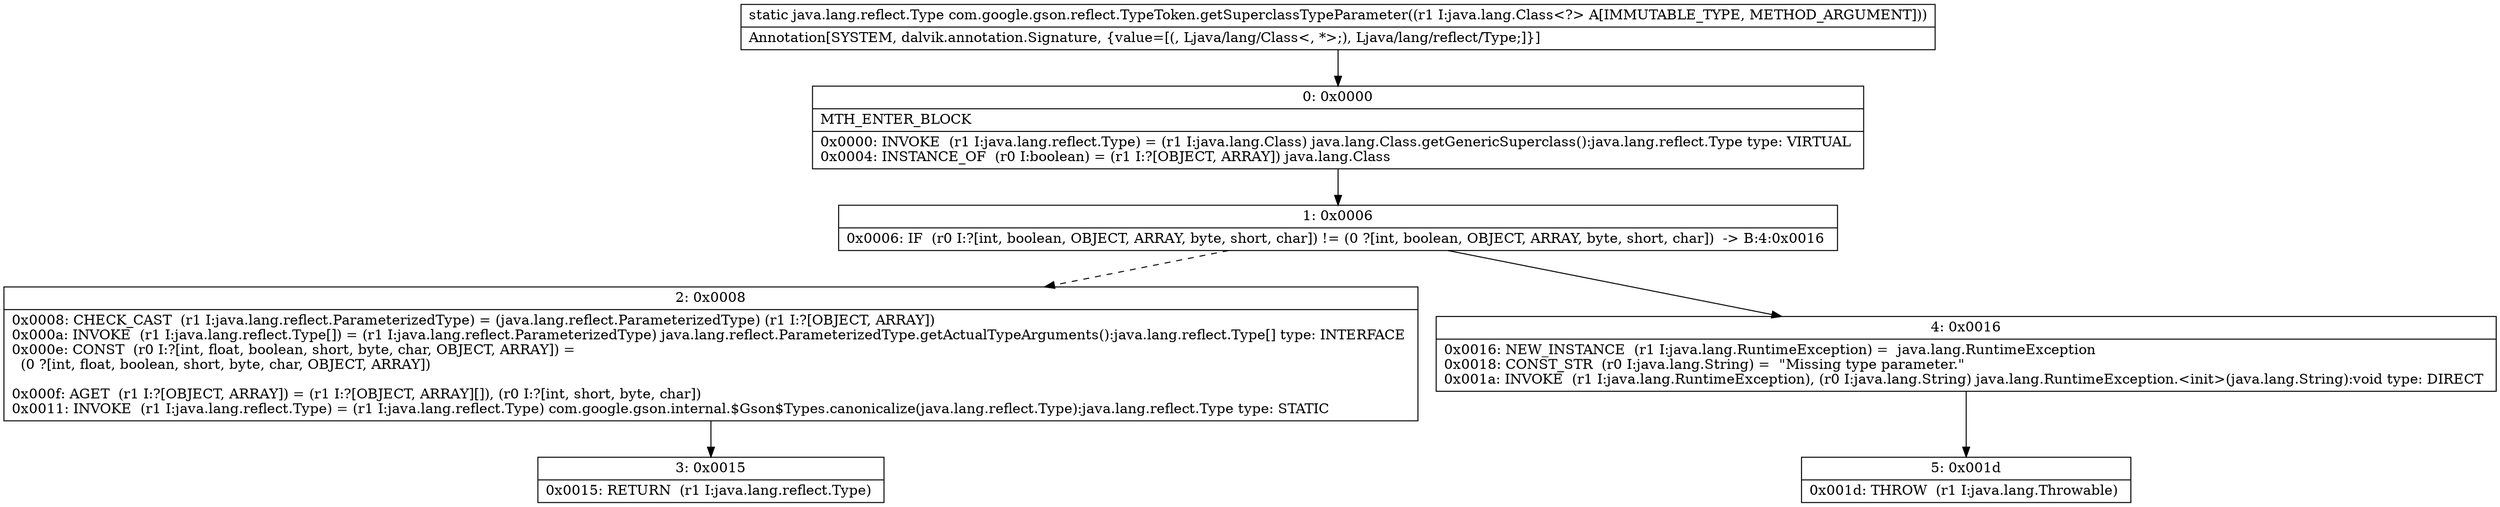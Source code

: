 digraph "CFG forcom.google.gson.reflect.TypeToken.getSuperclassTypeParameter(Ljava\/lang\/Class;)Ljava\/lang\/reflect\/Type;" {
Node_0 [shape=record,label="{0\:\ 0x0000|MTH_ENTER_BLOCK\l|0x0000: INVOKE  (r1 I:java.lang.reflect.Type) = (r1 I:java.lang.Class) java.lang.Class.getGenericSuperclass():java.lang.reflect.Type type: VIRTUAL \l0x0004: INSTANCE_OF  (r0 I:boolean) = (r1 I:?[OBJECT, ARRAY]) java.lang.Class \l}"];
Node_1 [shape=record,label="{1\:\ 0x0006|0x0006: IF  (r0 I:?[int, boolean, OBJECT, ARRAY, byte, short, char]) != (0 ?[int, boolean, OBJECT, ARRAY, byte, short, char])  \-\> B:4:0x0016 \l}"];
Node_2 [shape=record,label="{2\:\ 0x0008|0x0008: CHECK_CAST  (r1 I:java.lang.reflect.ParameterizedType) = (java.lang.reflect.ParameterizedType) (r1 I:?[OBJECT, ARRAY]) \l0x000a: INVOKE  (r1 I:java.lang.reflect.Type[]) = (r1 I:java.lang.reflect.ParameterizedType) java.lang.reflect.ParameterizedType.getActualTypeArguments():java.lang.reflect.Type[] type: INTERFACE \l0x000e: CONST  (r0 I:?[int, float, boolean, short, byte, char, OBJECT, ARRAY]) = \l  (0 ?[int, float, boolean, short, byte, char, OBJECT, ARRAY])\l \l0x000f: AGET  (r1 I:?[OBJECT, ARRAY]) = (r1 I:?[OBJECT, ARRAY][]), (r0 I:?[int, short, byte, char]) \l0x0011: INVOKE  (r1 I:java.lang.reflect.Type) = (r1 I:java.lang.reflect.Type) com.google.gson.internal.$Gson$Types.canonicalize(java.lang.reflect.Type):java.lang.reflect.Type type: STATIC \l}"];
Node_3 [shape=record,label="{3\:\ 0x0015|0x0015: RETURN  (r1 I:java.lang.reflect.Type) \l}"];
Node_4 [shape=record,label="{4\:\ 0x0016|0x0016: NEW_INSTANCE  (r1 I:java.lang.RuntimeException) =  java.lang.RuntimeException \l0x0018: CONST_STR  (r0 I:java.lang.String) =  \"Missing type parameter.\" \l0x001a: INVOKE  (r1 I:java.lang.RuntimeException), (r0 I:java.lang.String) java.lang.RuntimeException.\<init\>(java.lang.String):void type: DIRECT \l}"];
Node_5 [shape=record,label="{5\:\ 0x001d|0x001d: THROW  (r1 I:java.lang.Throwable) \l}"];
MethodNode[shape=record,label="{static java.lang.reflect.Type com.google.gson.reflect.TypeToken.getSuperclassTypeParameter((r1 I:java.lang.Class\<?\> A[IMMUTABLE_TYPE, METHOD_ARGUMENT]))  | Annotation[SYSTEM, dalvik.annotation.Signature, \{value=[(, Ljava\/lang\/Class\<, *\>;), Ljava\/lang\/reflect\/Type;]\}]\l}"];
MethodNode -> Node_0;
Node_0 -> Node_1;
Node_1 -> Node_2[style=dashed];
Node_1 -> Node_4;
Node_2 -> Node_3;
Node_4 -> Node_5;
}

